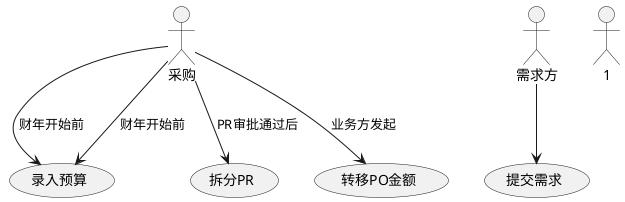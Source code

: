 @startuml
Actor 采购
Actor 需求方
Actor 1

采购 -down-> (录入预算): 财年开始前
采购 -down-> (录入预算): 财年开始前
采购 -down-> (拆分PR): PR审批通过后
采购 -down-> (转移PO金额): 业务方发起

需求方 --> (提交需求)

@enduml